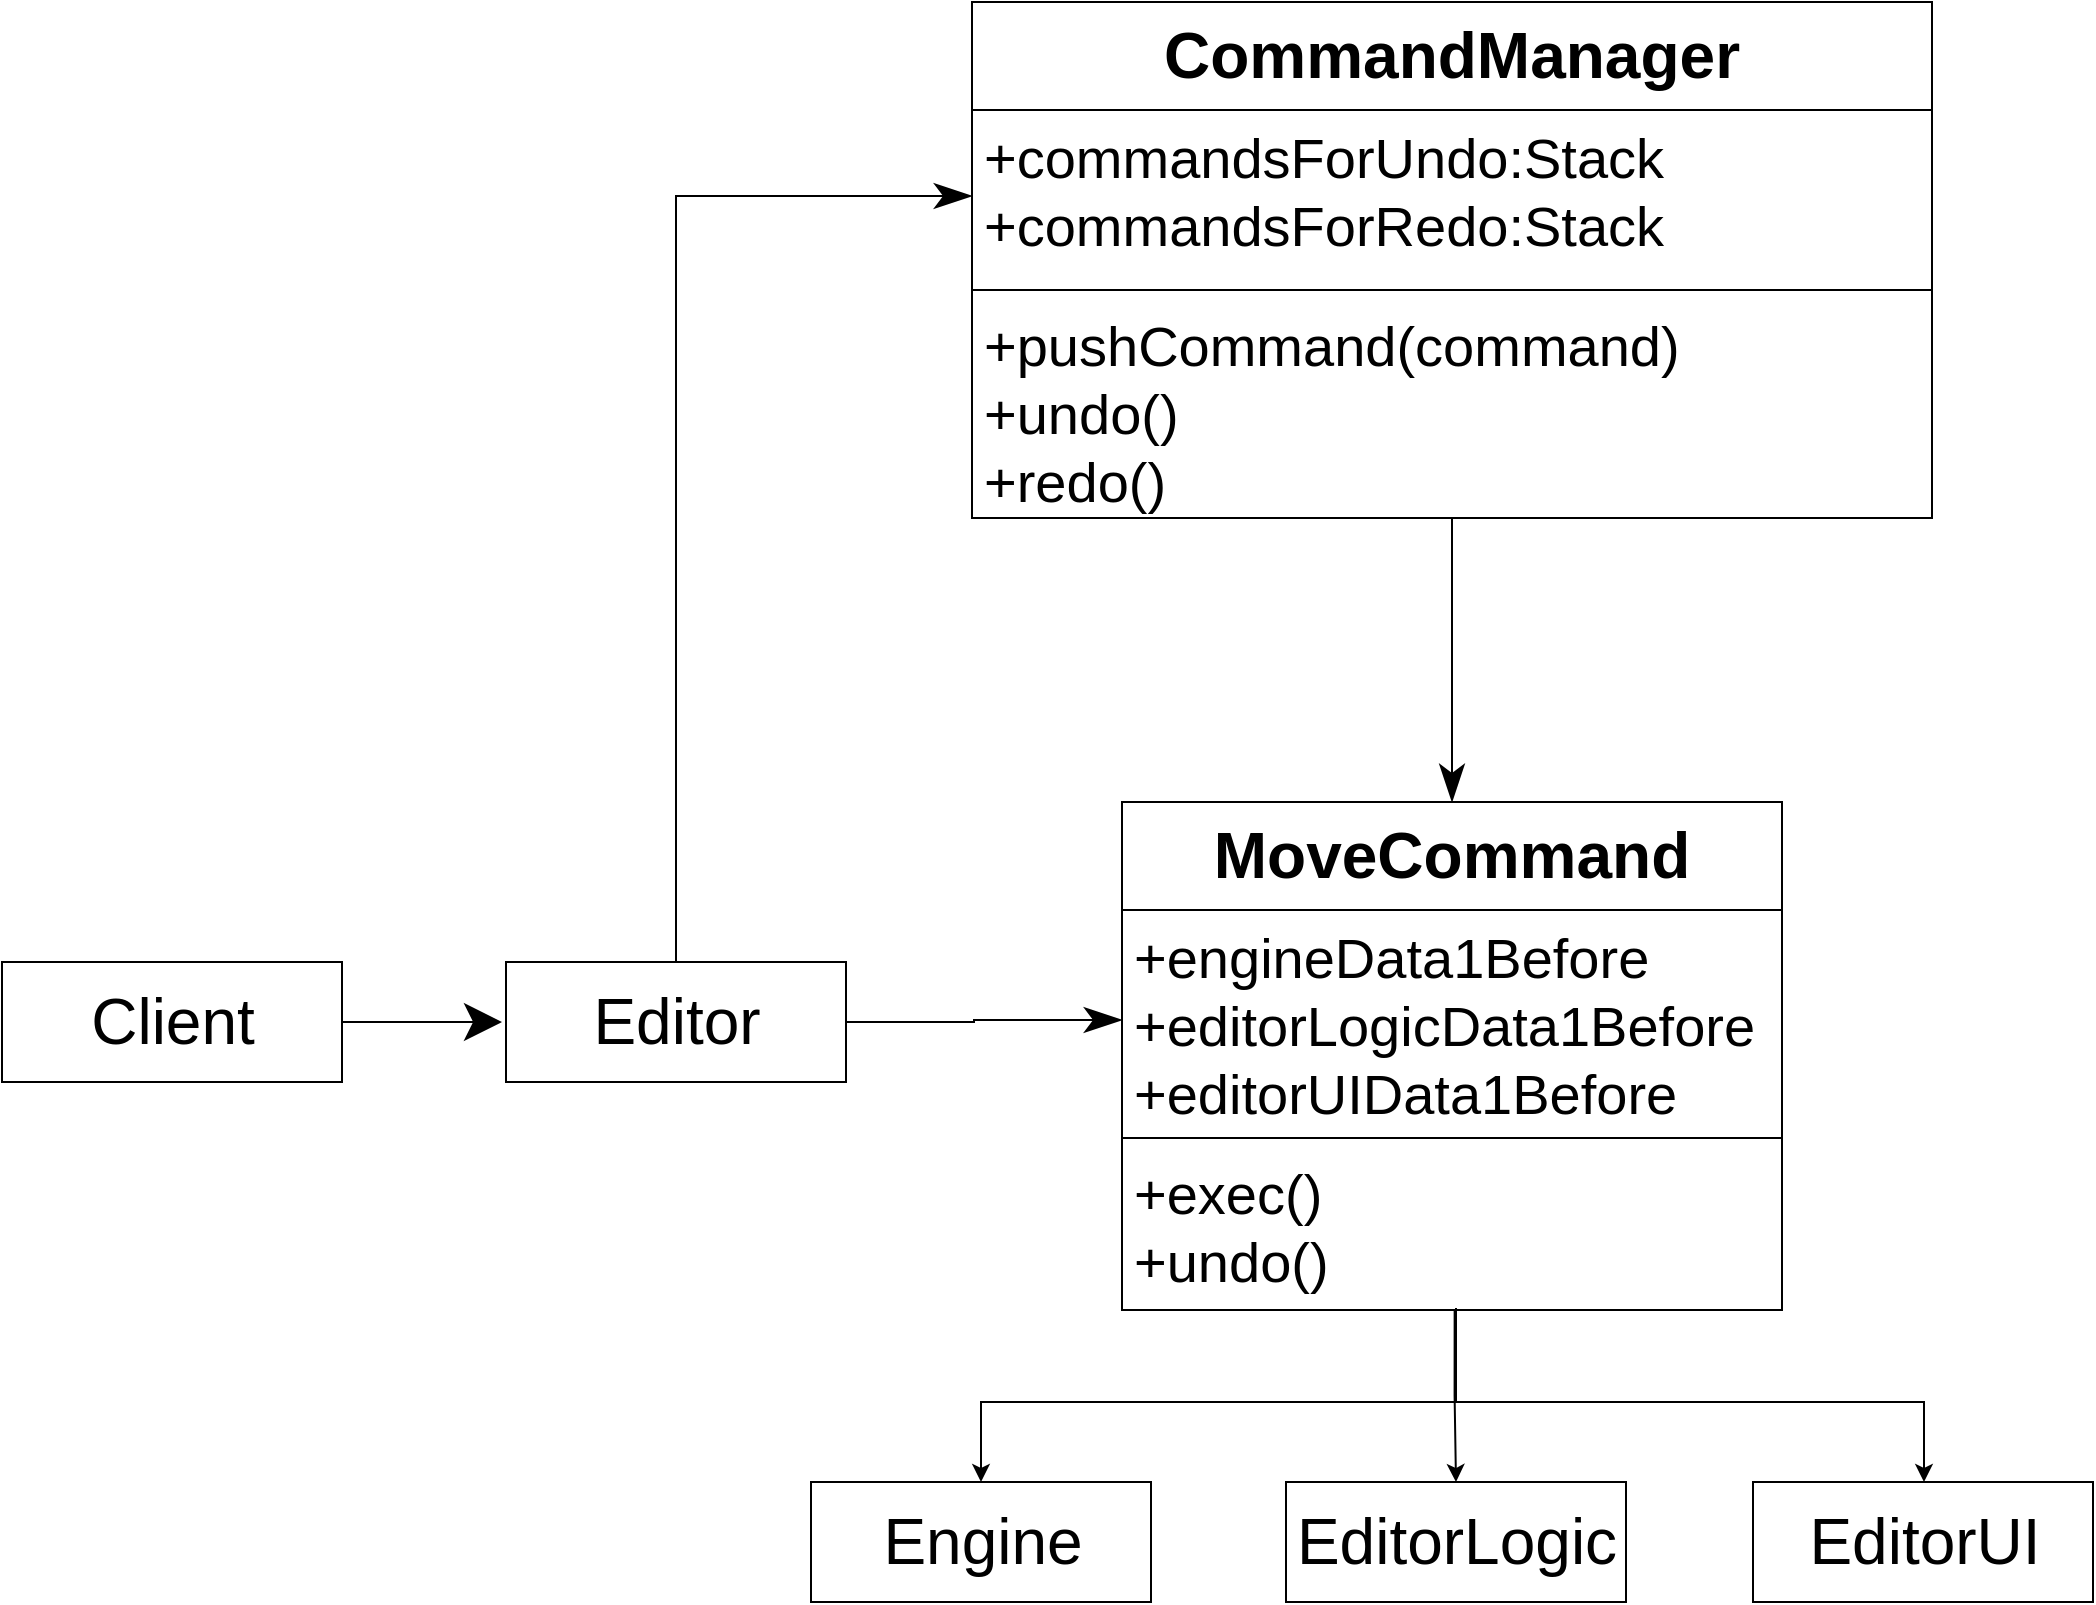 <mxfile version="14.6.13" type="device"><diagram id="zbPMSTXYv0ctvg-IvZyn" name="第 1 页"><mxGraphModel dx="3592" dy="3299" grid="1" gridSize="10" guides="1" tooltips="1" connect="1" arrows="1" fold="1" page="1" pageScale="1" pageWidth="827" pageHeight="1169" math="0" shadow="0"><root><mxCell id="0"/><mxCell id="1" parent="0"/><mxCell id="mQXiJg97n5QsICkahFAG-4" value="" style="edgeStyle=orthogonalEdgeStyle;rounded=0;orthogonalLoop=1;jettySize=auto;html=1;endSize=16;startSize=16;" parent="1" source="mQXiJg97n5QsICkahFAG-2" edge="1"><mxGeometry relative="1" as="geometry"><mxPoint x="100" y="410" as="targetPoint"/></mxGeometry></mxCell><mxCell id="mQXiJg97n5QsICkahFAG-2" value="Client" style="html=1;fontSize=32;" parent="1" vertex="1"><mxGeometry x="-150" y="380.0" width="170" height="60" as="geometry"/></mxCell><mxCell id="mQXiJg97n5QsICkahFAG-17" value="Engine" style="html=1;fontSize=32;" parent="1" vertex="1"><mxGeometry x="254.5" y="640.0" width="170" height="60" as="geometry"/></mxCell><mxCell id="mQXiJg97n5QsICkahFAG-18" value="EditorLogic" style="html=1;fontSize=32;" parent="1" vertex="1"><mxGeometry x="492" y="640.0" width="170" height="60" as="geometry"/></mxCell><mxCell id="mQXiJg97n5QsICkahFAG-19" value="EditorUI" style="html=1;fontSize=32;" parent="1" vertex="1"><mxGeometry x="725.5" y="640.0" width="170" height="60" as="geometry"/></mxCell><mxCell id="mQXiJg97n5QsICkahFAG-79" style="edgeStyle=orthogonalEdgeStyle;rounded=0;orthogonalLoop=1;jettySize=auto;html=1;startArrow=none;startFill=0;endArrow=classicThin;endFill=1;startSize=16;endSize=16;" parent="1" source="mQXiJg97n5QsICkahFAG-20" target="mQXiJg97n5QsICkahFAG-73" edge="1"><mxGeometry relative="1" as="geometry"/></mxCell><mxCell id="mQXiJg97n5QsICkahFAG-20" value="CommandManager" style="swimlane;fontStyle=1;align=center;verticalAlign=top;childLayout=stackLayout;horizontal=1;startSize=54;horizontalStack=0;resizeParent=1;resizeParentMax=0;resizeLast=0;collapsible=1;marginBottom=0;fontSize=32;" parent="1" vertex="1"><mxGeometry x="335" y="-100" width="480" height="258" as="geometry"/></mxCell><mxCell id="mQXiJg97n5QsICkahFAG-21" value="+commandsForUndo:Stack&#10;+commandsForRedo:Stack" style="text;strokeColor=none;fillColor=none;align=left;verticalAlign=top;spacingLeft=4;spacingRight=4;overflow=hidden;rotatable=0;points=[[0,0.5],[1,0.5]];portConstraint=eastwest;fontSize=28;" parent="mQXiJg97n5QsICkahFAG-20" vertex="1"><mxGeometry y="54" width="480" height="86" as="geometry"/></mxCell><mxCell id="mQXiJg97n5QsICkahFAG-22" value="" style="line;strokeWidth=1;fillColor=none;align=left;verticalAlign=middle;spacingTop=-1;spacingLeft=3;spacingRight=3;rotatable=0;labelPosition=right;points=[];portConstraint=eastwest;" parent="mQXiJg97n5QsICkahFAG-20" vertex="1"><mxGeometry y="140" width="480" height="8" as="geometry"/></mxCell><mxCell id="mQXiJg97n5QsICkahFAG-23" value="+pushCommand(command)&#10;+undo()&#10;+redo()" style="text;strokeColor=none;fillColor=none;align=left;verticalAlign=top;spacingLeft=4;spacingRight=4;overflow=hidden;rotatable=0;points=[[0,0.5],[1,0.5]];portConstraint=eastwest;fontSize=28;" parent="mQXiJg97n5QsICkahFAG-20" vertex="1"><mxGeometry y="148" width="480" height="110" as="geometry"/></mxCell><mxCell id="mQXiJg97n5QsICkahFAG-77" style="edgeStyle=orthogonalEdgeStyle;rounded=0;orthogonalLoop=1;jettySize=auto;html=1;startArrow=none;startFill=0;endArrow=classicThin;endFill=1;startSize=16;endSize=16;" parent="1" source="mQXiJg97n5QsICkahFAG-72" target="mQXiJg97n5QsICkahFAG-21" edge="1"><mxGeometry relative="1" as="geometry"/></mxCell><mxCell id="mQXiJg97n5QsICkahFAG-78" style="edgeStyle=orthogonalEdgeStyle;rounded=0;orthogonalLoop=1;jettySize=auto;html=1;startArrow=none;startFill=0;endArrow=classicThin;endFill=1;startSize=16;endSize=16;" parent="1" source="mQXiJg97n5QsICkahFAG-72" target="mQXiJg97n5QsICkahFAG-74" edge="1"><mxGeometry relative="1" as="geometry"/></mxCell><mxCell id="mQXiJg97n5QsICkahFAG-72" value="Editor" style="html=1;fontSize=32;" parent="1" vertex="1"><mxGeometry x="102" y="380.0" width="170" height="60" as="geometry"/></mxCell><mxCell id="dnxYjguYSEkY1jdZTL_U-1" style="edgeStyle=orthogonalEdgeStyle;rounded=0;orthogonalLoop=1;jettySize=auto;html=1;exitX=0.504;exitY=1.006;exitDx=0;exitDy=0;exitPerimeter=0;" edge="1" parent="1" source="mQXiJg97n5QsICkahFAG-76" target="mQXiJg97n5QsICkahFAG-18"><mxGeometry relative="1" as="geometry"/></mxCell><mxCell id="dnxYjguYSEkY1jdZTL_U-2" style="edgeStyle=orthogonalEdgeStyle;rounded=0;orthogonalLoop=1;jettySize=auto;html=1;entryX=0.5;entryY=0;entryDx=0;entryDy=0;exitX=0.506;exitY=1.006;exitDx=0;exitDy=0;exitPerimeter=0;" edge="1" parent="1" source="mQXiJg97n5QsICkahFAG-76" target="mQXiJg97n5QsICkahFAG-17"><mxGeometry relative="1" as="geometry"><Array as="points"><mxPoint x="577" y="600"/><mxPoint x="340" y="600"/></Array></mxGeometry></mxCell><mxCell id="mQXiJg97n5QsICkahFAG-73" value="MoveCommand" style="swimlane;fontStyle=1;align=center;verticalAlign=top;childLayout=stackLayout;horizontal=1;startSize=54;horizontalStack=0;resizeParent=1;resizeParentMax=0;resizeLast=0;collapsible=1;marginBottom=0;fontSize=32;" parent="1" vertex="1"><mxGeometry x="410" y="300" width="330" height="254" as="geometry"/></mxCell><mxCell id="mQXiJg97n5QsICkahFAG-74" value="+engineData1Before&#10;+editorLogicData1Before&#10;+editorUIData1Before" style="text;strokeColor=none;fillColor=none;align=left;verticalAlign=top;spacingLeft=4;spacingRight=4;overflow=hidden;rotatable=0;points=[[0,0.5],[1,0.5]];portConstraint=eastwest;fontSize=28;" parent="mQXiJg97n5QsICkahFAG-73" vertex="1"><mxGeometry y="54" width="330" height="110" as="geometry"/></mxCell><mxCell id="mQXiJg97n5QsICkahFAG-75" value="" style="line;strokeWidth=1;fillColor=none;align=left;verticalAlign=middle;spacingTop=-1;spacingLeft=3;spacingRight=3;rotatable=0;labelPosition=right;points=[];portConstraint=eastwest;" parent="mQXiJg97n5QsICkahFAG-73" vertex="1"><mxGeometry y="164" width="330" height="8" as="geometry"/></mxCell><mxCell id="mQXiJg97n5QsICkahFAG-76" value="+exec()&#10;+undo()" style="text;strokeColor=none;fillColor=none;align=left;verticalAlign=top;spacingLeft=4;spacingRight=4;overflow=hidden;rotatable=0;points=[[0,0.5],[1,0.5]];portConstraint=eastwest;fontSize=28;" parent="mQXiJg97n5QsICkahFAG-73" vertex="1"><mxGeometry y="172" width="330" height="82" as="geometry"/></mxCell><mxCell id="dnxYjguYSEkY1jdZTL_U-3" style="edgeStyle=orthogonalEdgeStyle;rounded=0;orthogonalLoop=1;jettySize=auto;html=1;" edge="1" parent="1" target="mQXiJg97n5QsICkahFAG-19"><mxGeometry relative="1" as="geometry"><mxPoint x="577" y="553" as="sourcePoint"/><Array as="points"><mxPoint x="577" y="600"/><mxPoint x="811" y="600"/></Array></mxGeometry></mxCell></root></mxGraphModel></diagram></mxfile>